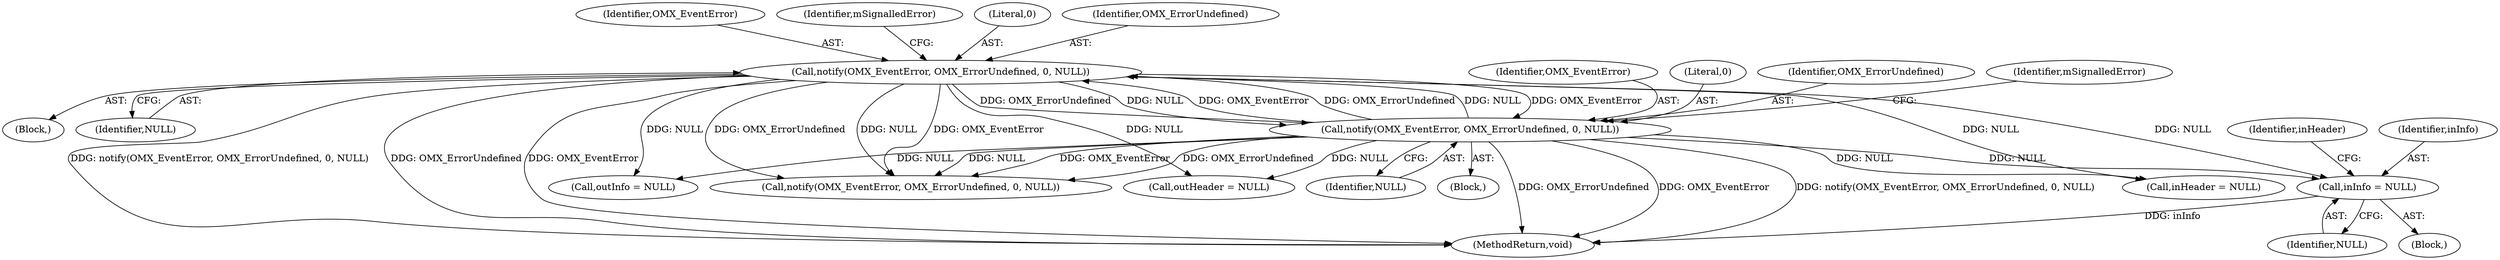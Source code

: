 digraph "0_Android_7cea5cb64b83d690fe02bc210bbdf08f5a87636f_0@pointer" {
"1000319" [label="(Call,inInfo = NULL)"];
"1000222" [label="(Call,notify(OMX_EventError, OMX_ErrorUndefined, 0, NULL))"];
"1000195" [label="(Call,notify(OMX_EventError, OMX_ErrorUndefined, 0, NULL))"];
"1000195" [label="(Call,notify(OMX_EventError, OMX_ErrorUndefined, 0, NULL))"];
"1000223" [label="(Identifier,OMX_EventError)"];
"1000342" [label="(MethodReturn,void)"];
"1000228" [label="(Identifier,mSignalledError)"];
"1000124" [label="(Block,)"];
"1000225" [label="(Literal,0)"];
"1000319" [label="(Call,inInfo = NULL)"];
"1000201" [label="(Identifier,mSignalledError)"];
"1000251" [label="(Call,notify(OMX_EventError, OMX_ErrorUndefined, 0, NULL))"];
"1000324" [label="(Call,inHeader = NULL)"];
"1000196" [label="(Identifier,OMX_EventError)"];
"1000334" [label="(Call,outInfo = NULL)"];
"1000215" [label="(Block,)"];
"1000198" [label="(Literal,0)"];
"1000199" [label="(Identifier,NULL)"];
"1000323" [label="(Identifier,inHeader)"];
"1000197" [label="(Identifier,OMX_ErrorUndefined)"];
"1000321" [label="(Identifier,NULL)"];
"1000226" [label="(Identifier,NULL)"];
"1000224" [label="(Identifier,OMX_ErrorUndefined)"];
"1000320" [label="(Identifier,inInfo)"];
"1000189" [label="(Block,)"];
"1000339" [label="(Call,outHeader = NULL)"];
"1000222" [label="(Call,notify(OMX_EventError, OMX_ErrorUndefined, 0, NULL))"];
"1000319" -> "1000124"  [label="AST: "];
"1000319" -> "1000321"  [label="CFG: "];
"1000320" -> "1000319"  [label="AST: "];
"1000321" -> "1000319"  [label="AST: "];
"1000323" -> "1000319"  [label="CFG: "];
"1000319" -> "1000342"  [label="DDG: inInfo"];
"1000222" -> "1000319"  [label="DDG: NULL"];
"1000195" -> "1000319"  [label="DDG: NULL"];
"1000222" -> "1000215"  [label="AST: "];
"1000222" -> "1000226"  [label="CFG: "];
"1000223" -> "1000222"  [label="AST: "];
"1000224" -> "1000222"  [label="AST: "];
"1000225" -> "1000222"  [label="AST: "];
"1000226" -> "1000222"  [label="AST: "];
"1000228" -> "1000222"  [label="CFG: "];
"1000222" -> "1000342"  [label="DDG: OMX_EventError"];
"1000222" -> "1000342"  [label="DDG: notify(OMX_EventError, OMX_ErrorUndefined, 0, NULL)"];
"1000222" -> "1000342"  [label="DDG: OMX_ErrorUndefined"];
"1000222" -> "1000195"  [label="DDG: OMX_EventError"];
"1000222" -> "1000195"  [label="DDG: OMX_ErrorUndefined"];
"1000222" -> "1000195"  [label="DDG: NULL"];
"1000195" -> "1000222"  [label="DDG: OMX_EventError"];
"1000195" -> "1000222"  [label="DDG: OMX_ErrorUndefined"];
"1000195" -> "1000222"  [label="DDG: NULL"];
"1000222" -> "1000251"  [label="DDG: OMX_EventError"];
"1000222" -> "1000251"  [label="DDG: OMX_ErrorUndefined"];
"1000222" -> "1000251"  [label="DDG: NULL"];
"1000222" -> "1000324"  [label="DDG: NULL"];
"1000222" -> "1000334"  [label="DDG: NULL"];
"1000222" -> "1000339"  [label="DDG: NULL"];
"1000195" -> "1000189"  [label="AST: "];
"1000195" -> "1000199"  [label="CFG: "];
"1000196" -> "1000195"  [label="AST: "];
"1000197" -> "1000195"  [label="AST: "];
"1000198" -> "1000195"  [label="AST: "];
"1000199" -> "1000195"  [label="AST: "];
"1000201" -> "1000195"  [label="CFG: "];
"1000195" -> "1000342"  [label="DDG: notify(OMX_EventError, OMX_ErrorUndefined, 0, NULL)"];
"1000195" -> "1000342"  [label="DDG: OMX_ErrorUndefined"];
"1000195" -> "1000342"  [label="DDG: OMX_EventError"];
"1000195" -> "1000251"  [label="DDG: OMX_EventError"];
"1000195" -> "1000251"  [label="DDG: OMX_ErrorUndefined"];
"1000195" -> "1000251"  [label="DDG: NULL"];
"1000195" -> "1000324"  [label="DDG: NULL"];
"1000195" -> "1000334"  [label="DDG: NULL"];
"1000195" -> "1000339"  [label="DDG: NULL"];
}
